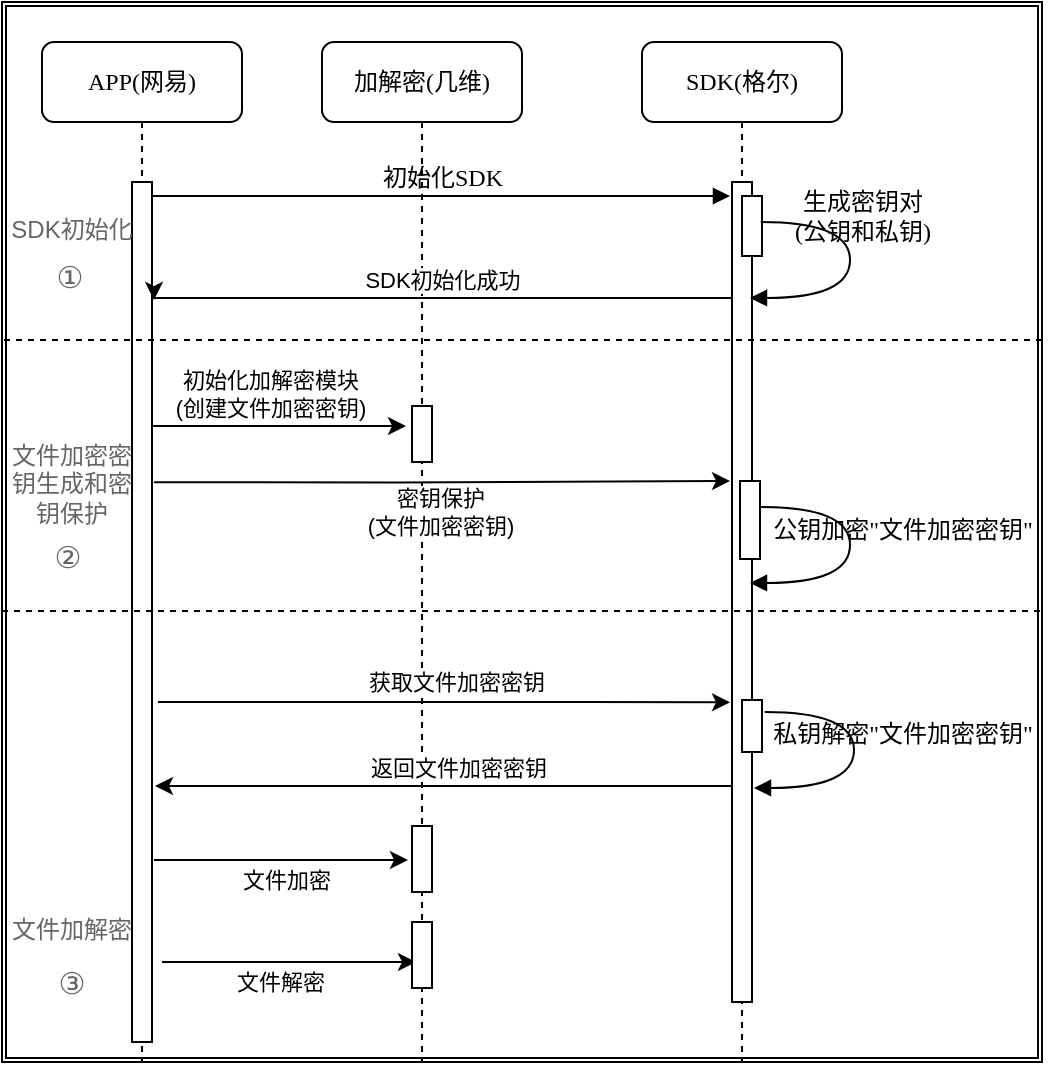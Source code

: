 <mxfile version="14.7.0" type="github">
  <diagram id="mQvSKPtjcyFuUExqqYhi" name="Page-1">
    <mxGraphModel dx="946" dy="543" grid="1" gridSize="10" guides="1" tooltips="1" connect="1" arrows="1" fold="1" page="1" pageScale="1" pageWidth="827" pageHeight="1169" math="0" shadow="0">
      <root>
        <mxCell id="0" />
        <mxCell id="1" parent="0" />
        <mxCell id="H5b9oZh15vuoIAr32jvK-44" value="" style="shape=ext;double=1;rounded=0;whiteSpace=wrap;html=1;labelBackgroundColor=none;fontColor=#666666;" vertex="1" parent="1">
          <mxGeometry x="80" y="60" width="520" height="530" as="geometry" />
        </mxCell>
        <mxCell id="H5b9oZh15vuoIAr32jvK-6" value="加解密(几维)" style="shape=umlLifeline;perimeter=lifelinePerimeter;whiteSpace=wrap;html=1;container=1;collapsible=0;recursiveResize=0;outlineConnect=0;rounded=1;shadow=0;comic=0;labelBackgroundColor=none;strokeWidth=1;fontFamily=Verdana;fontSize=12;align=center;" vertex="1" parent="1">
          <mxGeometry x="240" y="80" width="100" height="510" as="geometry" />
        </mxCell>
        <mxCell id="H5b9oZh15vuoIAr32jvK-7" value="SDK(格尔)" style="shape=umlLifeline;perimeter=lifelinePerimeter;whiteSpace=wrap;html=1;container=1;collapsible=0;recursiveResize=0;outlineConnect=0;rounded=1;shadow=0;comic=0;labelBackgroundColor=none;strokeWidth=1;fontFamily=Verdana;fontSize=12;align=center;" vertex="1" parent="1">
          <mxGeometry x="400" y="80" width="100" height="510" as="geometry" />
        </mxCell>
        <mxCell id="H5b9oZh15vuoIAr32jvK-8" value="" style="html=1;points=[];perimeter=orthogonalPerimeter;rounded=0;shadow=0;comic=0;labelBackgroundColor=none;strokeWidth=1;fontFamily=Verdana;fontSize=12;align=center;" vertex="1" parent="H5b9oZh15vuoIAr32jvK-7">
          <mxGeometry x="45" y="70" width="10" height="410" as="geometry" />
        </mxCell>
        <mxCell id="H5b9oZh15vuoIAr32jvK-10" value="APP(网易)" style="shape=umlLifeline;perimeter=lifelinePerimeter;whiteSpace=wrap;html=1;container=1;collapsible=0;recursiveResize=0;outlineConnect=0;rounded=1;shadow=0;comic=0;labelBackgroundColor=none;strokeWidth=1;fontFamily=Verdana;fontSize=12;align=center;" vertex="1" parent="1">
          <mxGeometry x="100" y="80" width="100" height="510" as="geometry" />
        </mxCell>
        <mxCell id="H5b9oZh15vuoIAr32jvK-11" value="" style="html=1;points=[];perimeter=orthogonalPerimeter;rounded=0;shadow=0;comic=0;labelBackgroundColor=none;strokeWidth=1;fontFamily=Verdana;fontSize=12;align=center;" vertex="1" parent="H5b9oZh15vuoIAr32jvK-10">
          <mxGeometry x="45" y="70" width="10" height="430" as="geometry" />
        </mxCell>
        <mxCell id="H5b9oZh15vuoIAr32jvK-16" value="初始化SDK" style="html=1;verticalAlign=bottom;endArrow=block;entryX=-0.1;entryY=0;labelBackgroundColor=none;fontFamily=Verdana;fontSize=12;edgeStyle=elbowEdgeStyle;elbow=vertical;entryDx=0;entryDy=0;entryPerimeter=0;" edge="1" parent="1">
          <mxGeometry relative="1" as="geometry">
            <mxPoint x="155" y="157" as="sourcePoint" />
            <mxPoint x="444" y="157" as="targetPoint" />
          </mxGeometry>
        </mxCell>
        <mxCell id="H5b9oZh15vuoIAr32jvK-20" value="" style="html=1;points=[];perimeter=orthogonalPerimeter;rounded=0;shadow=0;comic=0;labelBackgroundColor=none;strokeWidth=1;fontFamily=Verdana;fontSize=12;align=center;" vertex="1" parent="1">
          <mxGeometry x="450" y="157" width="10" height="30" as="geometry" />
        </mxCell>
        <mxCell id="H5b9oZh15vuoIAr32jvK-21" value="生成密钥对&lt;br&gt;(公钥和私钥)" style="html=1;verticalAlign=bottom;endArrow=block;labelBackgroundColor=none;fontFamily=Verdana;fontSize=12;elbow=vertical;edgeStyle=orthogonalEdgeStyle;curved=1;entryX=1;entryY=0.286;entryPerimeter=0;" edge="1" parent="1">
          <mxGeometry x="-0.116" y="6" relative="1" as="geometry">
            <mxPoint x="459.38" y="170" as="sourcePoint" />
            <mxPoint x="454" y="207.96" as="targetPoint" />
            <Array as="points">
              <mxPoint x="504" y="169.94" />
              <mxPoint x="504" y="207.94" />
            </Array>
            <mxPoint as="offset" />
          </mxGeometry>
        </mxCell>
        <mxCell id="H5b9oZh15vuoIAr32jvK-22" style="edgeStyle=orthogonalEdgeStyle;rounded=0;orthogonalLoop=1;jettySize=auto;html=1;" edge="1" parent="1">
          <mxGeometry relative="1" as="geometry">
            <mxPoint x="156" y="209" as="targetPoint" />
            <Array as="points">
              <mxPoint x="370" y="208" />
              <mxPoint x="370" y="208" />
            </Array>
            <mxPoint x="445" y="208" as="sourcePoint" />
          </mxGeometry>
        </mxCell>
        <mxCell id="H5b9oZh15vuoIAr32jvK-23" value="SDK初始化成功" style="edgeLabel;html=1;align=center;verticalAlign=middle;resizable=0;points=[];" vertex="1" connectable="0" parent="H5b9oZh15vuoIAr32jvK-22">
          <mxGeometry x="0.038" y="-2" relative="1" as="geometry">
            <mxPoint x="5" y="-7" as="offset" />
          </mxGeometry>
        </mxCell>
        <mxCell id="H5b9oZh15vuoIAr32jvK-24" value="" style="html=1;points=[];perimeter=orthogonalPerimeter;rounded=0;shadow=0;comic=0;labelBackgroundColor=none;strokeWidth=1;fontFamily=Verdana;fontSize=12;align=center;" vertex="1" parent="1">
          <mxGeometry x="285" y="262" width="10" height="28" as="geometry" />
        </mxCell>
        <mxCell id="H5b9oZh15vuoIAr32jvK-25" style="edgeStyle=orthogonalEdgeStyle;rounded=0;orthogonalLoop=1;jettySize=auto;html=1;" edge="1" parent="1">
          <mxGeometry relative="1" as="geometry">
            <mxPoint x="282" y="272" as="targetPoint" />
            <Array as="points">
              <mxPoint x="190" y="272" />
              <mxPoint x="190" y="272" />
            </Array>
            <mxPoint x="155" y="272" as="sourcePoint" />
          </mxGeometry>
        </mxCell>
        <mxCell id="H5b9oZh15vuoIAr32jvK-26" value="初始化加解密模块&lt;br&gt;(创建文件加密密钥)" style="edgeLabel;html=1;align=center;verticalAlign=middle;resizable=0;points=[];" vertex="1" connectable="0" parent="H5b9oZh15vuoIAr32jvK-25">
          <mxGeometry x="0.039" y="3" relative="1" as="geometry">
            <mxPoint x="-7" y="-13" as="offset" />
          </mxGeometry>
        </mxCell>
        <mxCell id="H5b9oZh15vuoIAr32jvK-27" value="" style="html=1;points=[];perimeter=orthogonalPerimeter;rounded=0;shadow=0;comic=0;labelBackgroundColor=none;strokeWidth=1;fontFamily=Verdana;fontSize=12;align=center;" vertex="1" parent="1">
          <mxGeometry x="449" y="299.5" width="10" height="39" as="geometry" />
        </mxCell>
        <mxCell id="H5b9oZh15vuoIAr32jvK-28" value="公钥加密&quot;文件加密密钥&quot;" style="html=1;verticalAlign=bottom;endArrow=block;labelBackgroundColor=none;fontFamily=Verdana;fontSize=12;elbow=vertical;edgeStyle=orthogonalEdgeStyle;curved=1;entryX=1;entryY=0.286;entryPerimeter=0;" edge="1" parent="1">
          <mxGeometry x="-0.01" y="26" relative="1" as="geometry">
            <mxPoint x="459.38" y="312.5" as="sourcePoint" />
            <mxPoint x="454" y="350.46" as="targetPoint" />
            <Array as="points">
              <mxPoint x="504" y="312.44" />
              <mxPoint x="504" y="350.44" />
            </Array>
            <mxPoint as="offset" />
          </mxGeometry>
        </mxCell>
        <mxCell id="H5b9oZh15vuoIAr32jvK-31" style="edgeStyle=orthogonalEdgeStyle;rounded=0;orthogonalLoop=1;jettySize=auto;html=1;" edge="1" parent="1">
          <mxGeometry relative="1" as="geometry">
            <mxPoint x="156" y="300.16" as="sourcePoint" />
            <mxPoint x="444" y="299.5" as="targetPoint" />
            <Array as="points">
              <mxPoint x="276" y="300.5" />
            </Array>
          </mxGeometry>
        </mxCell>
        <mxCell id="H5b9oZh15vuoIAr32jvK-32" value="密钥保护&lt;br&gt;(文件加密密钥)" style="edgeLabel;html=1;align=center;verticalAlign=middle;resizable=0;points=[];" vertex="1" connectable="0" parent="H5b9oZh15vuoIAr32jvK-31">
          <mxGeometry x="0.039" y="3" relative="1" as="geometry">
            <mxPoint x="-7" y="18" as="offset" />
          </mxGeometry>
        </mxCell>
        <mxCell id="H5b9oZh15vuoIAr32jvK-33" style="edgeStyle=orthogonalEdgeStyle;rounded=0;orthogonalLoop=1;jettySize=auto;html=1;entryX=-0.1;entryY=0.864;entryDx=0;entryDy=0;entryPerimeter=0;" edge="1" parent="1">
          <mxGeometry relative="1" as="geometry">
            <mxPoint x="158" y="410" as="sourcePoint" />
            <mxPoint x="444" y="410.16" as="targetPoint" />
            <Array as="points">
              <mxPoint x="370" y="410" />
              <mxPoint x="370" y="410" />
            </Array>
          </mxGeometry>
        </mxCell>
        <mxCell id="H5b9oZh15vuoIAr32jvK-34" value="获取文件加密密钥" style="edgeLabel;html=1;align=center;verticalAlign=middle;resizable=0;points=[];" vertex="1" connectable="0" parent="H5b9oZh15vuoIAr32jvK-33">
          <mxGeometry x="0.039" y="3" relative="1" as="geometry">
            <mxPoint y="-7" as="offset" />
          </mxGeometry>
        </mxCell>
        <mxCell id="H5b9oZh15vuoIAr32jvK-35" style="edgeStyle=orthogonalEdgeStyle;rounded=0;orthogonalLoop=1;jettySize=auto;html=1;entryX=1.1;entryY=0.475;entryDx=0;entryDy=0;entryPerimeter=0;" edge="1" parent="1">
          <mxGeometry relative="1" as="geometry">
            <mxPoint x="445.5" y="452" as="sourcePoint" />
            <mxPoint x="156.5" y="452" as="targetPoint" />
            <Array as="points">
              <mxPoint x="370.5" y="452" />
              <mxPoint x="370.5" y="452" />
            </Array>
          </mxGeometry>
        </mxCell>
        <mxCell id="H5b9oZh15vuoIAr32jvK-36" value="返回文件加密密钥" style="edgeLabel;html=1;align=center;verticalAlign=middle;resizable=0;points=[];" vertex="1" connectable="0" parent="H5b9oZh15vuoIAr32jvK-35">
          <mxGeometry x="0.038" y="-2" relative="1" as="geometry">
            <mxPoint x="12" y="-7" as="offset" />
          </mxGeometry>
        </mxCell>
        <mxCell id="H5b9oZh15vuoIAr32jvK-37" value="" style="html=1;points=[];perimeter=orthogonalPerimeter;rounded=0;shadow=0;comic=0;labelBackgroundColor=none;strokeWidth=1;fontFamily=Verdana;fontSize=12;align=center;" vertex="1" parent="1">
          <mxGeometry x="285" y="472" width="10" height="33" as="geometry" />
        </mxCell>
        <mxCell id="H5b9oZh15vuoIAr32jvK-38" style="edgeStyle=orthogonalEdgeStyle;rounded=0;orthogonalLoop=1;jettySize=auto;html=1;" edge="1" parent="1">
          <mxGeometry relative="1" as="geometry">
            <mxPoint x="156" y="489" as="sourcePoint" />
            <mxPoint x="283" y="489" as="targetPoint" />
            <Array as="points">
              <mxPoint x="191" y="489" />
              <mxPoint x="191" y="489" />
            </Array>
          </mxGeometry>
        </mxCell>
        <mxCell id="H5b9oZh15vuoIAr32jvK-39" value="文件加密" style="edgeLabel;html=1;align=center;verticalAlign=middle;resizable=0;points=[];" vertex="1" connectable="0" parent="H5b9oZh15vuoIAr32jvK-38">
          <mxGeometry x="0.039" y="3" relative="1" as="geometry">
            <mxPoint y="13" as="offset" />
          </mxGeometry>
        </mxCell>
        <mxCell id="H5b9oZh15vuoIAr32jvK-45" value="" style="html=1;points=[];perimeter=orthogonalPerimeter;rounded=0;shadow=0;comic=0;labelBackgroundColor=none;strokeWidth=1;fontFamily=Verdana;fontSize=12;align=center;" vertex="1" parent="1">
          <mxGeometry x="450" y="409" width="10" height="26" as="geometry" />
        </mxCell>
        <mxCell id="H5b9oZh15vuoIAr32jvK-46" value="私钥解密&quot;文件加密密钥&quot;" style="html=1;verticalAlign=bottom;endArrow=block;labelBackgroundColor=none;fontFamily=Verdana;fontSize=12;elbow=vertical;edgeStyle=orthogonalEdgeStyle;curved=1;entryX=1;entryY=0.286;entryPerimeter=0;" edge="1" parent="1">
          <mxGeometry x="-0.025" y="24" relative="1" as="geometry">
            <mxPoint x="461.38" y="415" as="sourcePoint" />
            <mxPoint x="456" y="452.96" as="targetPoint" />
            <Array as="points">
              <mxPoint x="506" y="414.94" />
              <mxPoint x="506" y="452.94" />
            </Array>
            <mxPoint as="offset" />
          </mxGeometry>
        </mxCell>
        <mxCell id="H5b9oZh15vuoIAr32jvK-48" value="" style="endArrow=none;dashed=1;html=1;fontColor=#666666;" edge="1" parent="1">
          <mxGeometry width="50" height="50" relative="1" as="geometry">
            <mxPoint x="81" y="229" as="sourcePoint" />
            <mxPoint x="601" y="229" as="targetPoint" />
          </mxGeometry>
        </mxCell>
        <mxCell id="H5b9oZh15vuoIAr32jvK-50" value="&lt;font style=&quot;font-size: 15px&quot;&gt;①&lt;/font&gt;" style="text;html=1;strokeColor=none;fillColor=none;align=center;verticalAlign=middle;whiteSpace=wrap;rounded=0;labelBackgroundColor=none;fontColor=#666666;" vertex="1" parent="1">
          <mxGeometry x="94" y="187" width="40" height="20" as="geometry" />
        </mxCell>
        <mxCell id="H5b9oZh15vuoIAr32jvK-52" value="&lt;span style=&quot;font-size: 15px&quot;&gt;③&lt;/span&gt;" style="text;html=1;strokeColor=none;fillColor=none;align=center;verticalAlign=middle;whiteSpace=wrap;rounded=0;labelBackgroundColor=none;fontColor=#666666;" vertex="1" parent="1">
          <mxGeometry x="95" y="540" width="40" height="20" as="geometry" />
        </mxCell>
        <mxCell id="H5b9oZh15vuoIAr32jvK-54" value="文件加密密钥生成和密钥保护" style="text;html=1;strokeColor=none;fillColor=none;align=center;verticalAlign=middle;whiteSpace=wrap;rounded=0;labelBackgroundColor=none;fontColor=#666666;" vertex="1" parent="1">
          <mxGeometry x="80" y="291" width="70" height="20" as="geometry" />
        </mxCell>
        <mxCell id="H5b9oZh15vuoIAr32jvK-56" style="edgeStyle=orthogonalEdgeStyle;rounded=0;orthogonalLoop=1;jettySize=auto;html=1;" edge="1" parent="1">
          <mxGeometry relative="1" as="geometry">
            <mxPoint x="287" y="540" as="targetPoint" />
            <Array as="points">
              <mxPoint x="195" y="540" />
              <mxPoint x="195" y="540" />
            </Array>
            <mxPoint x="160" y="540" as="sourcePoint" />
          </mxGeometry>
        </mxCell>
        <mxCell id="H5b9oZh15vuoIAr32jvK-57" value="文件解密" style="edgeLabel;html=1;align=center;verticalAlign=middle;resizable=0;points=[];" vertex="1" connectable="0" parent="H5b9oZh15vuoIAr32jvK-56">
          <mxGeometry x="0.039" y="3" relative="1" as="geometry">
            <mxPoint x="-7" y="13" as="offset" />
          </mxGeometry>
        </mxCell>
        <mxCell id="H5b9oZh15vuoIAr32jvK-58" value="" style="endArrow=none;dashed=1;html=1;fontColor=#666666;" edge="1" parent="1">
          <mxGeometry width="50" height="50" relative="1" as="geometry">
            <mxPoint x="80" y="364.5" as="sourcePoint" />
            <mxPoint x="600" y="364.5" as="targetPoint" />
          </mxGeometry>
        </mxCell>
        <mxCell id="H5b9oZh15vuoIAr32jvK-59" value="&lt;span style=&quot;font-size: 15px&quot;&gt;②&lt;/span&gt;&lt;span style=&quot;color: rgba(0 , 0 , 0 , 0) ; font-family: monospace ; font-size: 0px&quot;&gt;%3CmxGraphModel%3E%3Croot%3E%3CmxCell%20id%3D%220%22%2F%3E%3CmxCell%20id%3D%221%22%20parent%3D%220%22%2F%3E%3CmxCell%20id%3D%222%22%20value%3D%22%26lt%3Bfont%20style%3D%26quot%3Bfont-size%3A%2015px%26quot%3B%26gt%3B%E2%91%A0%26lt%3B%2Ffont%26gt%3B%22%20style%3D%22text%3Bhtml%3D1%3BstrokeColor%3Dnone%3BfillColor%3Dnone%3Balign%3Dcenter%3BverticalAlign%3Dmiddle%3BwhiteSpace%3Dwrap%3Brounded%3D0%3BlabelBackgroundColor%3Dnone%3BfontColor%3D%23666666%3B%22%20vertex%3D%221%22%20parent%3D%221%22%3E%3CmxGeometry%20x%3D%2290%22%20y%3D%22220%22%20width%3D%2240%22%20height%3D%2220%22%20as%3D%22geometry%22%2F%3E%3C%2FmxCell%3E%3C%2Froot%3E%3C%2FmxGraphModel%3E&lt;/span&gt;" style="text;html=1;strokeColor=none;fillColor=none;align=center;verticalAlign=middle;whiteSpace=wrap;rounded=0;labelBackgroundColor=none;fontColor=#666666;" vertex="1" parent="1">
          <mxGeometry x="93" y="327" width="40" height="20" as="geometry" />
        </mxCell>
        <mxCell id="H5b9oZh15vuoIAr32jvK-61" value="文件加解密" style="text;html=1;strokeColor=none;fillColor=none;align=center;verticalAlign=middle;whiteSpace=wrap;rounded=0;labelBackgroundColor=none;fontColor=#666666;" vertex="1" parent="1">
          <mxGeometry x="80" y="513.5" width="70" height="20" as="geometry" />
        </mxCell>
        <mxCell id="H5b9oZh15vuoIAr32jvK-62" value="SDK初始化" style="text;html=1;strokeColor=none;fillColor=none;align=center;verticalAlign=middle;whiteSpace=wrap;rounded=0;labelBackgroundColor=none;fontColor=#666666;" vertex="1" parent="1">
          <mxGeometry x="80" y="164" width="70" height="20" as="geometry" />
        </mxCell>
        <mxCell id="H5b9oZh15vuoIAr32jvK-63" value="" style="html=1;points=[];perimeter=orthogonalPerimeter;rounded=0;shadow=0;comic=0;labelBackgroundColor=none;strokeWidth=1;fontFamily=Verdana;fontSize=12;align=center;" vertex="1" parent="1">
          <mxGeometry x="285" y="520" width="10" height="33" as="geometry" />
        </mxCell>
      </root>
    </mxGraphModel>
  </diagram>
</mxfile>
